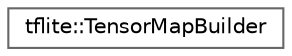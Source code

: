 digraph "Graphical Class Hierarchy"
{
 // LATEX_PDF_SIZE
  bgcolor="transparent";
  edge [fontname=Helvetica,fontsize=10,labelfontname=Helvetica,labelfontsize=10];
  node [fontname=Helvetica,fontsize=10,shape=box,height=0.2,width=0.4];
  rankdir="LR";
  Node0 [id="Node000000",label="tflite::TensorMapBuilder",height=0.2,width=0.4,color="grey40", fillcolor="white", style="filled",URL="$structtflite_1_1_tensor_map_builder.html",tooltip=" "];
}
